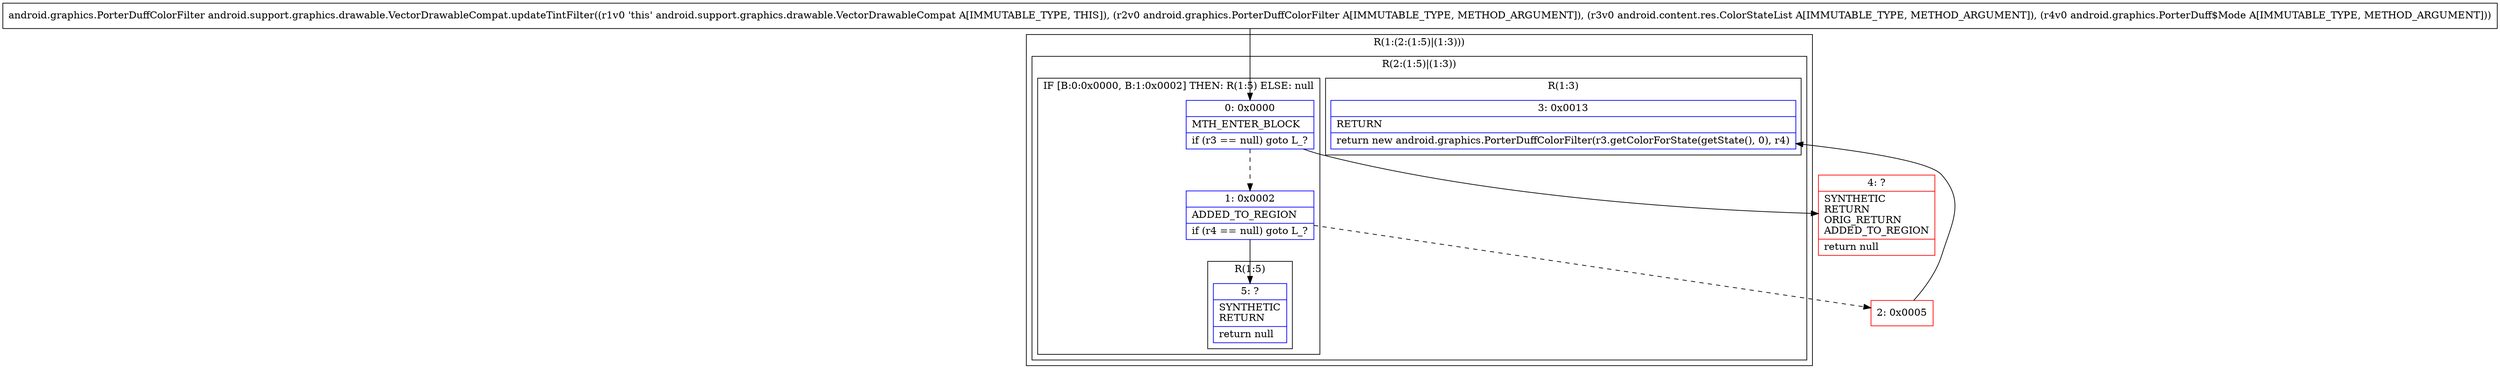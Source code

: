 digraph "CFG forandroid.support.graphics.drawable.VectorDrawableCompat.updateTintFilter(Landroid\/graphics\/PorterDuffColorFilter;Landroid\/content\/res\/ColorStateList;Landroid\/graphics\/PorterDuff$Mode;)Landroid\/graphics\/PorterDuffColorFilter;" {
subgraph cluster_Region_234888026 {
label = "R(1:(2:(1:5)|(1:3)))";
node [shape=record,color=blue];
subgraph cluster_Region_1482390026 {
label = "R(2:(1:5)|(1:3))";
node [shape=record,color=blue];
subgraph cluster_IfRegion_927932310 {
label = "IF [B:0:0x0000, B:1:0x0002] THEN: R(1:5) ELSE: null";
node [shape=record,color=blue];
Node_0 [shape=record,label="{0\:\ 0x0000|MTH_ENTER_BLOCK\l|if (r3 == null) goto L_?\l}"];
Node_1 [shape=record,label="{1\:\ 0x0002|ADDED_TO_REGION\l|if (r4 == null) goto L_?\l}"];
subgraph cluster_Region_987368966 {
label = "R(1:5)";
node [shape=record,color=blue];
Node_5 [shape=record,label="{5\:\ ?|SYNTHETIC\lRETURN\l|return null\l}"];
}
}
subgraph cluster_Region_873334988 {
label = "R(1:3)";
node [shape=record,color=blue];
Node_3 [shape=record,label="{3\:\ 0x0013|RETURN\l|return new android.graphics.PorterDuffColorFilter(r3.getColorForState(getState(), 0), r4)\l}"];
}
}
}
Node_2 [shape=record,color=red,label="{2\:\ 0x0005}"];
Node_4 [shape=record,color=red,label="{4\:\ ?|SYNTHETIC\lRETURN\lORIG_RETURN\lADDED_TO_REGION\l|return null\l}"];
MethodNode[shape=record,label="{android.graphics.PorterDuffColorFilter android.support.graphics.drawable.VectorDrawableCompat.updateTintFilter((r1v0 'this' android.support.graphics.drawable.VectorDrawableCompat A[IMMUTABLE_TYPE, THIS]), (r2v0 android.graphics.PorterDuffColorFilter A[IMMUTABLE_TYPE, METHOD_ARGUMENT]), (r3v0 android.content.res.ColorStateList A[IMMUTABLE_TYPE, METHOD_ARGUMENT]), (r4v0 android.graphics.PorterDuff$Mode A[IMMUTABLE_TYPE, METHOD_ARGUMENT])) }"];
MethodNode -> Node_0;
Node_0 -> Node_1[style=dashed];
Node_0 -> Node_4;
Node_1 -> Node_2[style=dashed];
Node_1 -> Node_5;
Node_2 -> Node_3;
}

